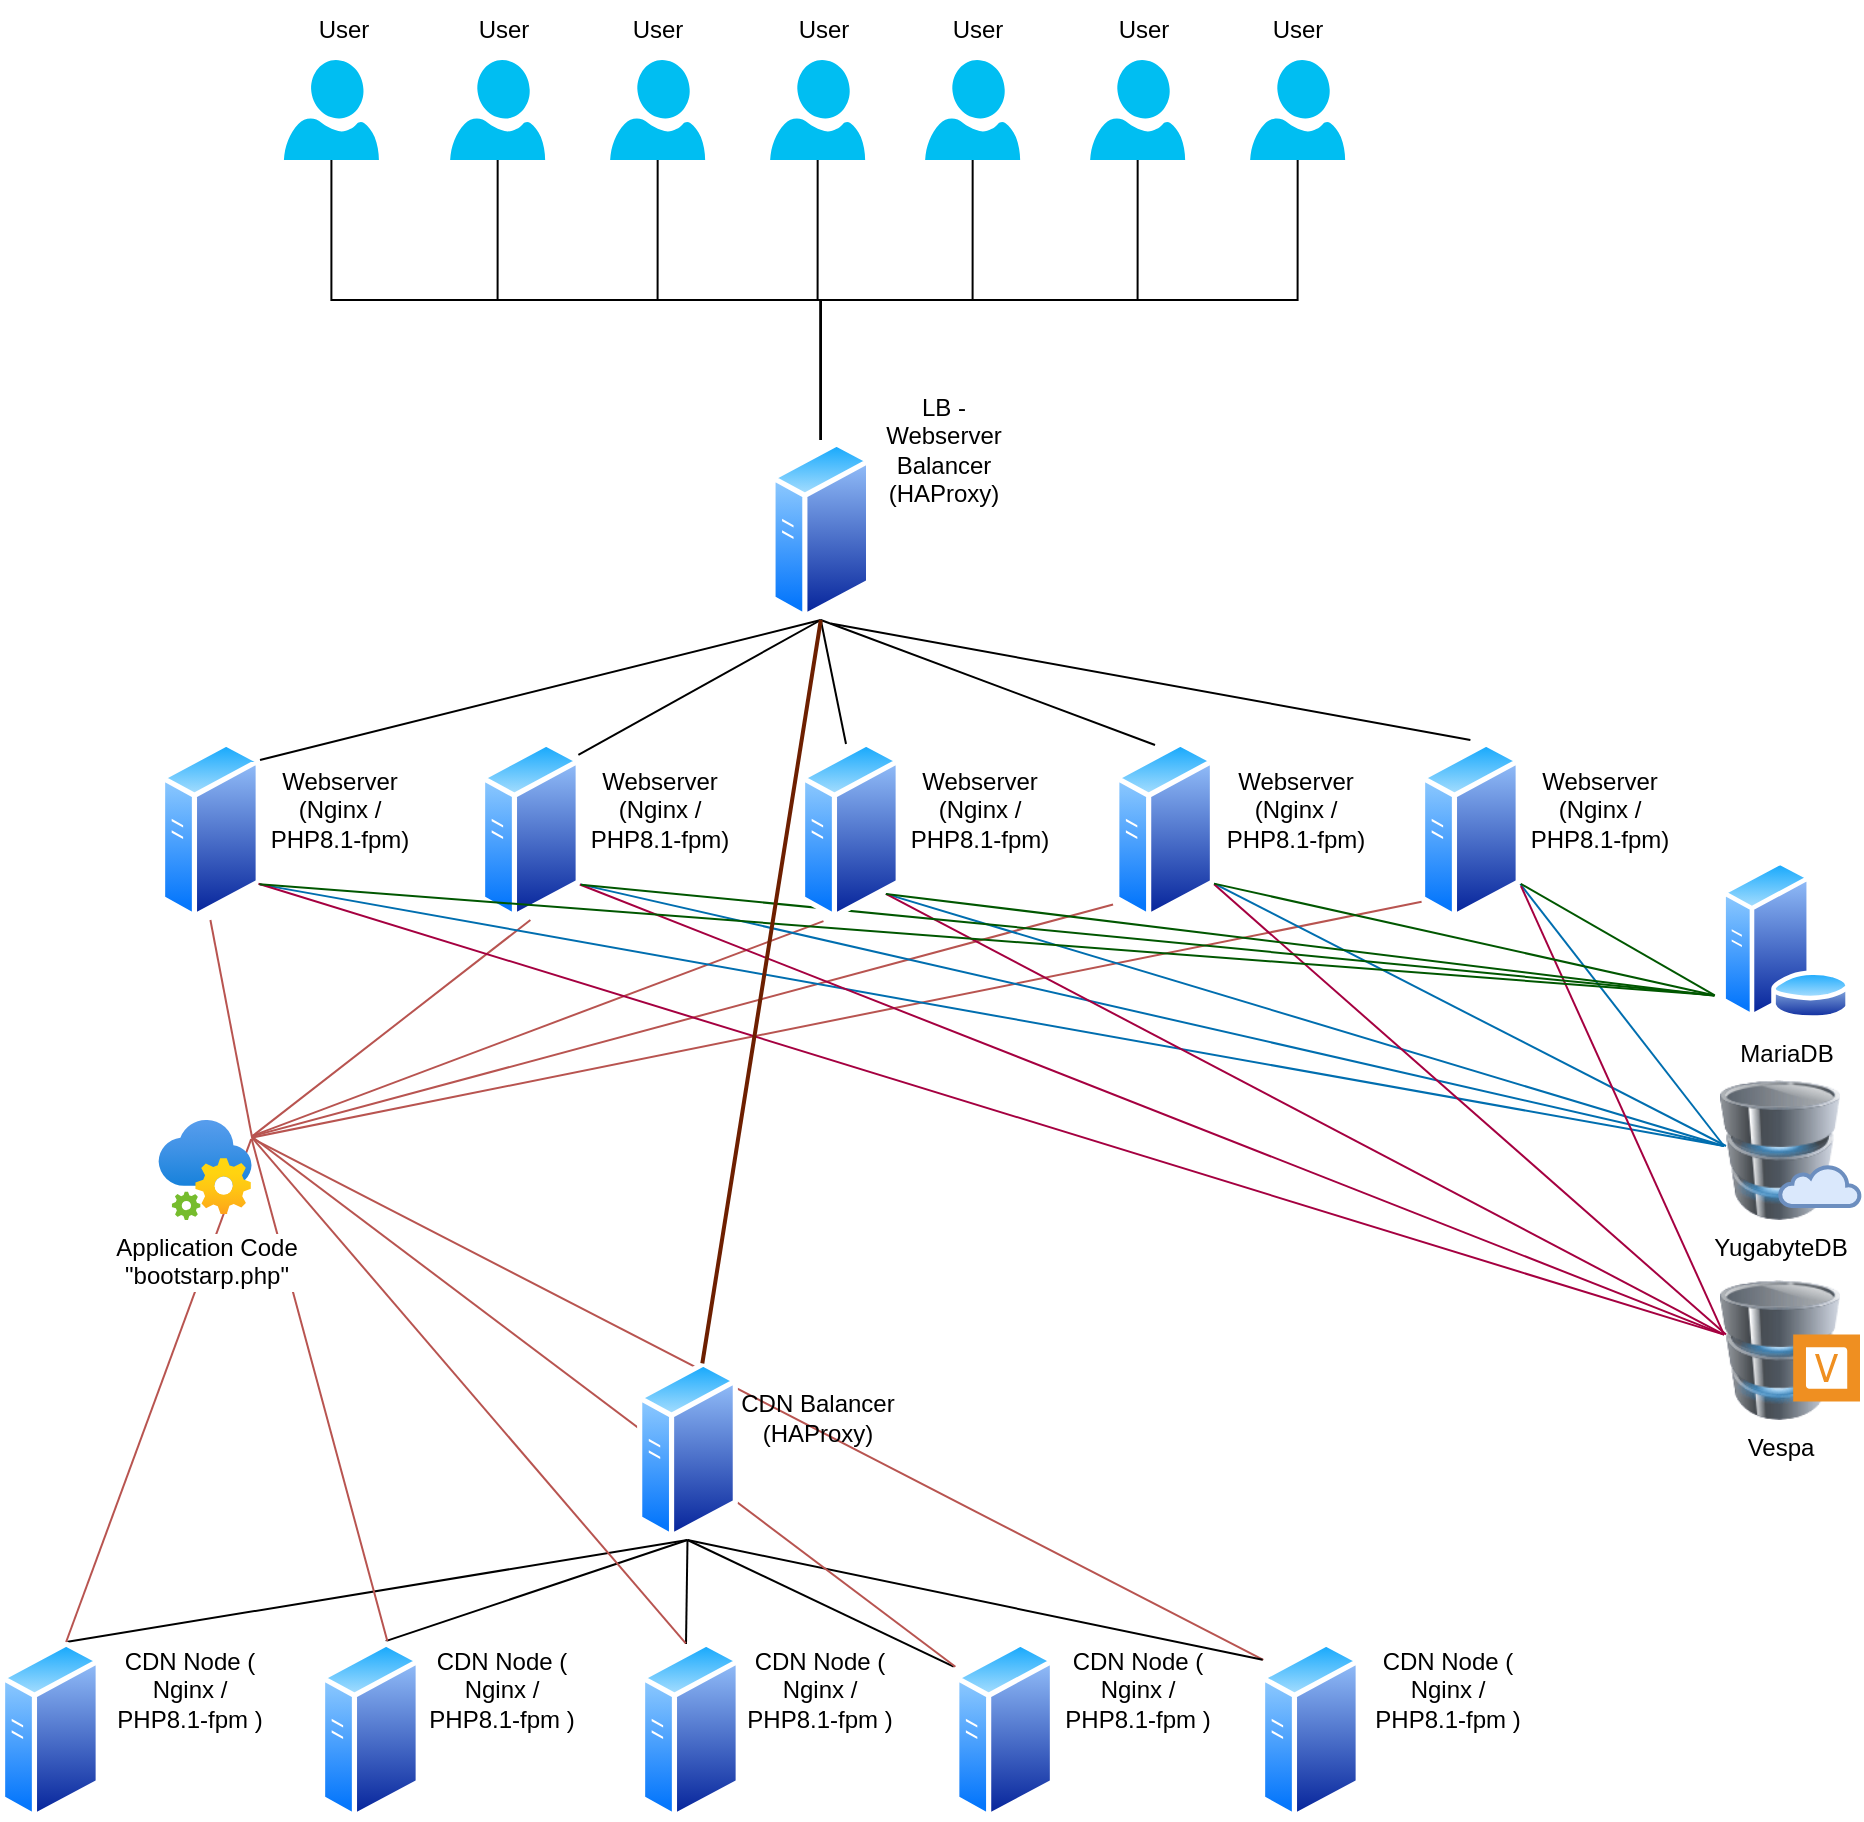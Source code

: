 <mxfile version="24.2.1" type="github">
  <diagram name="Page-1" id="3CQJeB8ll3eQGCyubroe">
    <mxGraphModel dx="2524" dy="820" grid="1" gridSize="10" guides="1" tooltips="1" connect="1" arrows="1" fold="1" page="1" pageScale="1" pageWidth="850" pageHeight="1100" math="0" shadow="0">
      <root>
        <mxCell id="0" />
        <mxCell id="1" parent="0" />
        <mxCell id="apbLcDOzzkScIm0lNbw9-207" value="" style="endArrow=none;html=1;rounded=0;entryX=0.033;entryY=0.111;entryDx=0;entryDy=0;entryPerimeter=0;fillColor=#f8cecc;strokeColor=#b85450;exitX=0.995;exitY=0.181;exitDx=0;exitDy=0;exitPerimeter=0;endFill=0;" parent="1" source="apbLcDOzzkScIm0lNbw9-192" target="apbLcDOzzkScIm0lNbw9-169" edge="1">
          <mxGeometry width="50" height="50" relative="1" as="geometry">
            <mxPoint x="16.778" y="810.55" as="sourcePoint" />
            <mxPoint x="237.4" y="895.5" as="targetPoint" />
          </mxGeometry>
        </mxCell>
        <mxCell id="apbLcDOzzkScIm0lNbw9-17" style="edgeStyle=orthogonalEdgeStyle;rounded=0;orthogonalLoop=1;jettySize=auto;html=1;exitX=0.5;exitY=1;exitDx=0;exitDy=0;exitPerimeter=0;entryX=0.5;entryY=0;entryDx=0;entryDy=0;endArrow=none;endFill=0;" parent="1" source="apbLcDOzzkScIm0lNbw9-2" target="apbLcDOzzkScIm0lNbw9-9" edge="1">
          <mxGeometry relative="1" as="geometry" />
        </mxCell>
        <mxCell id="apbLcDOzzkScIm0lNbw9-2" value="" style="verticalLabelPosition=bottom;html=1;verticalAlign=top;align=center;strokeColor=none;fillColor=#00BEF2;shape=mxgraph.azure.user;" parent="1" vertex="1">
          <mxGeometry x="111.96" y="140" width="47.5" height="50" as="geometry" />
        </mxCell>
        <mxCell id="apbLcDOzzkScIm0lNbw9-23" style="edgeStyle=orthogonalEdgeStyle;rounded=0;orthogonalLoop=1;jettySize=auto;html=1;exitX=0.5;exitY=1;exitDx=0;exitDy=0;exitPerimeter=0;entryX=0.5;entryY=0;entryDx=0;entryDy=0;endArrow=none;endFill=0;" parent="1" source="apbLcDOzzkScIm0lNbw9-3" target="apbLcDOzzkScIm0lNbw9-9" edge="1">
          <mxGeometry relative="1" as="geometry" />
        </mxCell>
        <mxCell id="apbLcDOzzkScIm0lNbw9-3" value="" style="verticalLabelPosition=bottom;html=1;verticalAlign=top;align=center;strokeColor=none;fillColor=#00BEF2;shape=mxgraph.azure.user;" parent="1" vertex="1">
          <mxGeometry x="595.08" y="140" width="47.5" height="50" as="geometry" />
        </mxCell>
        <mxCell id="apbLcDOzzkScIm0lNbw9-22" style="edgeStyle=orthogonalEdgeStyle;rounded=0;orthogonalLoop=1;jettySize=auto;html=1;exitX=0.5;exitY=1;exitDx=0;exitDy=0;exitPerimeter=0;entryX=0.5;entryY=0;entryDx=0;entryDy=0;endArrow=none;endFill=0;" parent="1" source="apbLcDOzzkScIm0lNbw9-4" target="apbLcDOzzkScIm0lNbw9-9" edge="1">
          <mxGeometry relative="1" as="geometry" />
        </mxCell>
        <mxCell id="apbLcDOzzkScIm0lNbw9-4" value="" style="verticalLabelPosition=bottom;html=1;verticalAlign=top;align=center;strokeColor=none;fillColor=#00BEF2;shape=mxgraph.azure.user;" parent="1" vertex="1">
          <mxGeometry x="515.08" y="140" width="47.5" height="50" as="geometry" />
        </mxCell>
        <mxCell id="apbLcDOzzkScIm0lNbw9-21" style="edgeStyle=orthogonalEdgeStyle;rounded=0;orthogonalLoop=1;jettySize=auto;html=1;exitX=0.5;exitY=1;exitDx=0;exitDy=0;exitPerimeter=0;entryX=0.5;entryY=0;entryDx=0;entryDy=0;endArrow=none;endFill=0;" parent="1" source="apbLcDOzzkScIm0lNbw9-5" target="apbLcDOzzkScIm0lNbw9-9" edge="1">
          <mxGeometry relative="1" as="geometry" />
        </mxCell>
        <mxCell id="apbLcDOzzkScIm0lNbw9-5" value="" style="verticalLabelPosition=bottom;html=1;verticalAlign=top;align=center;strokeColor=none;fillColor=#00BEF2;shape=mxgraph.azure.user;" parent="1" vertex="1">
          <mxGeometry x="432.58" y="140" width="47.5" height="50" as="geometry" />
        </mxCell>
        <mxCell id="apbLcDOzzkScIm0lNbw9-15" style="edgeStyle=orthogonalEdgeStyle;rounded=0;orthogonalLoop=1;jettySize=auto;html=1;exitX=0.5;exitY=1;exitDx=0;exitDy=0;exitPerimeter=0;entryX=0.5;entryY=0;entryDx=0;entryDy=0;endArrow=none;endFill=0;" parent="1" source="apbLcDOzzkScIm0lNbw9-6" target="apbLcDOzzkScIm0lNbw9-9" edge="1">
          <mxGeometry relative="1" as="geometry" />
        </mxCell>
        <mxCell id="apbLcDOzzkScIm0lNbw9-6" value="" style="verticalLabelPosition=bottom;html=1;verticalAlign=top;align=center;strokeColor=none;fillColor=#00BEF2;shape=mxgraph.azure.user;" parent="1" vertex="1">
          <mxGeometry x="355.08" y="140" width="47.5" height="50" as="geometry" />
        </mxCell>
        <mxCell id="apbLcDOzzkScIm0lNbw9-19" style="edgeStyle=orthogonalEdgeStyle;rounded=0;orthogonalLoop=1;jettySize=auto;html=1;exitX=0.5;exitY=1;exitDx=0;exitDy=0;exitPerimeter=0;entryX=0.5;entryY=0;entryDx=0;entryDy=0;endArrow=none;endFill=0;" parent="1" source="apbLcDOzzkScIm0lNbw9-7" target="apbLcDOzzkScIm0lNbw9-9" edge="1">
          <mxGeometry relative="1" as="geometry" />
        </mxCell>
        <mxCell id="apbLcDOzzkScIm0lNbw9-7" value="" style="verticalLabelPosition=bottom;html=1;verticalAlign=top;align=center;strokeColor=none;fillColor=#00BEF2;shape=mxgraph.azure.user;" parent="1" vertex="1">
          <mxGeometry x="195.08" y="140" width="47.5" height="50" as="geometry" />
        </mxCell>
        <mxCell id="apbLcDOzzkScIm0lNbw9-20" style="edgeStyle=orthogonalEdgeStyle;rounded=0;orthogonalLoop=1;jettySize=auto;html=1;exitX=0.5;exitY=1;exitDx=0;exitDy=0;exitPerimeter=0;entryX=0.5;entryY=0;entryDx=0;entryDy=0;endArrow=none;endFill=0;" parent="1" source="apbLcDOzzkScIm0lNbw9-8" target="apbLcDOzzkScIm0lNbw9-9" edge="1">
          <mxGeometry relative="1" as="geometry" />
        </mxCell>
        <mxCell id="apbLcDOzzkScIm0lNbw9-8" value="" style="verticalLabelPosition=bottom;html=1;verticalAlign=top;align=center;strokeColor=none;fillColor=#00BEF2;shape=mxgraph.azure.user;" parent="1" vertex="1">
          <mxGeometry x="275.08" y="140" width="47.5" height="50" as="geometry" />
        </mxCell>
        <mxCell id="apbLcDOzzkScIm0lNbw9-9" value="" style="image;aspect=fixed;perimeter=ellipsePerimeter;html=1;align=center;shadow=0;dashed=0;spacingTop=3;image=img/lib/active_directory/generic_server.svg;" parent="1" vertex="1">
          <mxGeometry x="355.2" y="330" width="50.4" height="90" as="geometry" />
        </mxCell>
        <mxCell id="apbLcDOzzkScIm0lNbw9-24" value="LB - Webserver Balancer (HAProxy)" style="text;html=1;strokeColor=none;fillColor=none;align=center;verticalAlign=middle;whiteSpace=wrap;rounded=0;" parent="1" vertex="1">
          <mxGeometry x="401.65" y="320" width="80" height="30" as="geometry" />
        </mxCell>
        <mxCell id="apbLcDOzzkScIm0lNbw9-37" value="" style="group" parent="1" vertex="1" connectable="0">
          <mxGeometry x="527.1" y="480" width="171.9" height="95" as="geometry" />
        </mxCell>
        <mxCell id="apbLcDOzzkScIm0lNbw9-38" value="" style="image;aspect=fixed;perimeter=ellipsePerimeter;html=1;align=center;shadow=0;dashed=0;spacingTop=3;image=img/lib/active_directory/generic_server.svg;" parent="apbLcDOzzkScIm0lNbw9-37" vertex="1">
          <mxGeometry width="50.4" height="90" as="geometry" />
        </mxCell>
        <mxCell id="apbLcDOzzkScIm0lNbw9-39" value="Webserver (Nginx / PHP8.1-fpm)" style="text;html=1;strokeColor=none;fillColor=none;align=center;verticalAlign=middle;whiteSpace=wrap;rounded=0;" parent="apbLcDOzzkScIm0lNbw9-37" vertex="1">
          <mxGeometry x="50.4" y="20" width="80" height="30" as="geometry" />
        </mxCell>
        <mxCell id="apbLcDOzzkScIm0lNbw9-40" value="" style="group" parent="1" vertex="1" connectable="0">
          <mxGeometry x="680" y="480" width="130.4" height="90" as="geometry" />
        </mxCell>
        <mxCell id="apbLcDOzzkScIm0lNbw9-41" value="" style="image;aspect=fixed;perimeter=ellipsePerimeter;html=1;align=center;shadow=0;dashed=0;spacingTop=3;image=img/lib/active_directory/generic_server.svg;" parent="apbLcDOzzkScIm0lNbw9-40" vertex="1">
          <mxGeometry width="50.4" height="90" as="geometry" />
        </mxCell>
        <mxCell id="apbLcDOzzkScIm0lNbw9-42" value="Webserver (Nginx / PHP8.1-fpm)" style="text;html=1;strokeColor=none;fillColor=none;align=center;verticalAlign=middle;whiteSpace=wrap;rounded=0;" parent="apbLcDOzzkScIm0lNbw9-40" vertex="1">
          <mxGeometry x="50.4" y="20" width="80" height="30" as="geometry" />
        </mxCell>
        <mxCell id="apbLcDOzzkScIm0lNbw9-50" value="" style="group" parent="1" vertex="1" connectable="0">
          <mxGeometry x="50" y="480" width="130.4" height="90" as="geometry" />
        </mxCell>
        <mxCell id="apbLcDOzzkScIm0lNbw9-51" value="" style="image;aspect=fixed;perimeter=ellipsePerimeter;html=1;align=center;shadow=0;dashed=0;spacingTop=3;image=img/lib/active_directory/generic_server.svg;" parent="apbLcDOzzkScIm0lNbw9-50" vertex="1">
          <mxGeometry width="50.4" height="90" as="geometry" />
        </mxCell>
        <mxCell id="apbLcDOzzkScIm0lNbw9-52" value="Webserver (Nginx / PHP8.1-fpm)" style="text;html=1;strokeColor=none;fillColor=none;align=center;verticalAlign=middle;whiteSpace=wrap;rounded=0;" parent="apbLcDOzzkScIm0lNbw9-50" vertex="1">
          <mxGeometry x="50.4" y="20" width="80" height="30" as="geometry" />
        </mxCell>
        <mxCell id="apbLcDOzzkScIm0lNbw9-53" value="" style="group" parent="1" vertex="1" connectable="0">
          <mxGeometry x="210" y="480" width="130.4" height="90" as="geometry" />
        </mxCell>
        <mxCell id="apbLcDOzzkScIm0lNbw9-54" value="" style="image;aspect=fixed;perimeter=ellipsePerimeter;html=1;align=center;shadow=0;dashed=0;spacingTop=3;image=img/lib/active_directory/generic_server.svg;" parent="apbLcDOzzkScIm0lNbw9-53" vertex="1">
          <mxGeometry width="50.4" height="90" as="geometry" />
        </mxCell>
        <mxCell id="apbLcDOzzkScIm0lNbw9-55" value="Webserver (Nginx / PHP8.1-fpm)" style="text;html=1;strokeColor=none;fillColor=none;align=center;verticalAlign=middle;whiteSpace=wrap;rounded=0;" parent="apbLcDOzzkScIm0lNbw9-53" vertex="1">
          <mxGeometry x="50.4" y="20" width="80" height="30" as="geometry" />
        </mxCell>
        <mxCell id="apbLcDOzzkScIm0lNbw9-58" value="" style="endArrow=none;html=1;rounded=0;exitX=0.5;exitY=1;exitDx=0;exitDy=0;endFill=0;" parent="1" source="apbLcDOzzkScIm0lNbw9-9" edge="1">
          <mxGeometry width="50" height="50" relative="1" as="geometry">
            <mxPoint x="390" y="720" as="sourcePoint" />
            <mxPoint x="100" y="490" as="targetPoint" />
          </mxGeometry>
        </mxCell>
        <mxCell id="apbLcDOzzkScIm0lNbw9-59" value="" style="endArrow=none;html=1;rounded=0;exitX=0.5;exitY=1;exitDx=0;exitDy=0;entryX=0.976;entryY=0.083;entryDx=0;entryDy=0;entryPerimeter=0;endFill=0;" parent="1" source="apbLcDOzzkScIm0lNbw9-9" target="apbLcDOzzkScIm0lNbw9-54" edge="1">
          <mxGeometry width="50" height="50" relative="1" as="geometry">
            <mxPoint x="370" y="450" as="sourcePoint" />
            <mxPoint x="110" y="500" as="targetPoint" />
          </mxGeometry>
        </mxCell>
        <mxCell id="apbLcDOzzkScIm0lNbw9-60" value="" style="endArrow=none;html=1;rounded=0;entryX=0.976;entryY=0.083;entryDx=0;entryDy=0;entryPerimeter=0;exitX=0.5;exitY=1;exitDx=0;exitDy=0;endFill=0;" parent="1" source="apbLcDOzzkScIm0lNbw9-9" edge="1">
          <mxGeometry width="50" height="50" relative="1" as="geometry">
            <mxPoint x="470" y="390" as="sourcePoint" />
            <mxPoint x="393" y="482" as="targetPoint" />
          </mxGeometry>
        </mxCell>
        <mxCell id="apbLcDOzzkScIm0lNbw9-61" value="" style="endArrow=none;html=1;rounded=0;entryX=0.405;entryY=0.028;entryDx=0;entryDy=0;entryPerimeter=0;exitX=0.5;exitY=1;exitDx=0;exitDy=0;endFill=0;" parent="1" source="apbLcDOzzkScIm0lNbw9-9" target="apbLcDOzzkScIm0lNbw9-38" edge="1">
          <mxGeometry width="50" height="50" relative="1" as="geometry">
            <mxPoint x="410" y="420" as="sourcePoint" />
            <mxPoint x="403" y="492" as="targetPoint" />
          </mxGeometry>
        </mxCell>
        <mxCell id="apbLcDOzzkScIm0lNbw9-62" value="" style="endArrow=none;html=1;rounded=0;exitX=0.598;exitY=1.019;exitDx=0;exitDy=0;entryX=0.5;entryY=0;entryDx=0;entryDy=0;exitPerimeter=0;endFill=0;" parent="1" source="apbLcDOzzkScIm0lNbw9-9" target="apbLcDOzzkScIm0lNbw9-41" edge="1">
          <mxGeometry width="50" height="50" relative="1" as="geometry">
            <mxPoint x="480" y="422" as="sourcePoint" />
            <mxPoint x="640" y="480" as="targetPoint" />
          </mxGeometry>
        </mxCell>
        <mxCell id="apbLcDOzzkScIm0lNbw9-160" value="CDN Balancer (HAProxy)" style="text;html=1;strokeColor=none;fillColor=none;align=center;verticalAlign=middle;whiteSpace=wrap;rounded=0;" parent="1" vertex="1">
          <mxGeometry x="338.5" y="804" width="80" height="30" as="geometry" />
        </mxCell>
        <mxCell id="apbLcDOzzkScIm0lNbw9-177" value="" style="endArrow=none;html=1;rounded=0;exitX=0.5;exitY=1;exitDx=0;exitDy=0;endFill=0;entryX=0.656;entryY=0.011;entryDx=0;entryDy=0;entryPerimeter=0;" parent="1" source="apbLcDOzzkScIm0lNbw9-159" target="apbLcDOzzkScIm0lNbw9-172" edge="1">
          <mxGeometry width="50" height="50" relative="1" as="geometry">
            <mxPoint x="310" y="1170" as="sourcePoint" />
            <mxPoint x="20" y="940" as="targetPoint" />
          </mxGeometry>
        </mxCell>
        <mxCell id="apbLcDOzzkScIm0lNbw9-178" value="" style="endArrow=none;html=1;rounded=0;exitX=0.5;exitY=1;exitDx=0;exitDy=0;entryX=0.652;entryY=0.006;entryDx=0;entryDy=0;entryPerimeter=0;endFill=0;" parent="1" source="apbLcDOzzkScIm0lNbw9-159" target="apbLcDOzzkScIm0lNbw9-175" edge="1">
          <mxGeometry width="50" height="50" relative="1" as="geometry">
            <mxPoint x="290" y="900" as="sourcePoint" />
            <mxPoint x="30" y="950" as="targetPoint" />
          </mxGeometry>
        </mxCell>
        <mxCell id="apbLcDOzzkScIm0lNbw9-179" value="" style="endArrow=none;html=1;rounded=0;entryX=0.976;entryY=0.083;entryDx=0;entryDy=0;entryPerimeter=0;exitX=0.5;exitY=1;exitDx=0;exitDy=0;endFill=0;" parent="1" source="apbLcDOzzkScIm0lNbw9-159" edge="1">
          <mxGeometry width="50" height="50" relative="1" as="geometry">
            <mxPoint x="390" y="840" as="sourcePoint" />
            <mxPoint x="313" y="932" as="targetPoint" />
          </mxGeometry>
        </mxCell>
        <mxCell id="apbLcDOzzkScIm0lNbw9-180" value="" style="endArrow=none;html=1;rounded=0;entryX=-0.005;entryY=0.148;entryDx=0;entryDy=0;entryPerimeter=0;exitX=0.5;exitY=1;exitDx=0;exitDy=0;endFill=0;" parent="1" source="apbLcDOzzkScIm0lNbw9-159" target="apbLcDOzzkScIm0lNbw9-165" edge="1">
          <mxGeometry width="50" height="50" relative="1" as="geometry">
            <mxPoint x="321" y="884" as="sourcePoint" />
            <mxPoint x="323" y="942" as="targetPoint" />
          </mxGeometry>
        </mxCell>
        <mxCell id="apbLcDOzzkScIm0lNbw9-181" value="" style="endArrow=none;html=1;rounded=0;exitX=0.5;exitY=1;exitDx=0;exitDy=0;entryX=0.026;entryY=0.11;entryDx=0;entryDy=0;endFill=0;entryPerimeter=0;" parent="1" source="apbLcDOzzkScIm0lNbw9-159" target="apbLcDOzzkScIm0lNbw9-169" edge="1">
          <mxGeometry width="50" height="50" relative="1" as="geometry">
            <mxPoint x="400" y="872" as="sourcePoint" />
            <mxPoint x="560" y="930" as="targetPoint" />
          </mxGeometry>
        </mxCell>
        <mxCell id="apbLcDOzzkScIm0lNbw9-162" value="" style="image;aspect=fixed;perimeter=ellipsePerimeter;html=1;align=center;shadow=0;dashed=0;spacingTop=3;image=img/lib/active_directory/generic_server.svg;container=0;" parent="1" vertex="1">
          <mxGeometry x="290" y="930" width="50.4" height="90" as="geometry" />
        </mxCell>
        <mxCell id="apbLcDOzzkScIm0lNbw9-165" value="" style="image;aspect=fixed;perimeter=ellipsePerimeter;html=1;align=center;shadow=0;dashed=0;spacingTop=3;image=img/lib/active_directory/generic_server.svg;container=0;" parent="1" vertex="1">
          <mxGeometry x="447.1" y="930" width="50.4" height="90" as="geometry" />
        </mxCell>
        <mxCell id="apbLcDOzzkScIm0lNbw9-169" value="" style="image;aspect=fixed;perimeter=ellipsePerimeter;html=1;align=center;shadow=0;dashed=0;spacingTop=3;image=img/lib/active_directory/generic_server.svg;container=0;" parent="1" vertex="1">
          <mxGeometry x="600" y="930" width="50.4" height="90" as="geometry" />
        </mxCell>
        <mxCell id="apbLcDOzzkScIm0lNbw9-172" value="" style="image;aspect=fixed;perimeter=ellipsePerimeter;html=1;align=center;shadow=0;dashed=0;spacingTop=3;image=img/lib/active_directory/generic_server.svg;container=0;" parent="1" vertex="1">
          <mxGeometry x="-30" y="930" width="50.4" height="90" as="geometry" />
        </mxCell>
        <mxCell id="apbLcDOzzkScIm0lNbw9-173" value="CDN Node ( Nginx / PHP8.1-fpm )" style="text;html=1;strokeColor=none;fillColor=none;align=center;verticalAlign=middle;whiteSpace=wrap;rounded=0;container=0;" parent="1" vertex="1">
          <mxGeometry x="25.4" y="940" width="80" height="30" as="geometry" />
        </mxCell>
        <mxCell id="apbLcDOzzkScIm0lNbw9-175" value="" style="image;aspect=fixed;perimeter=ellipsePerimeter;html=1;align=center;shadow=0;dashed=0;spacingTop=3;image=img/lib/active_directory/generic_server.svg;container=0;" parent="1" vertex="1">
          <mxGeometry x="130" y="930" width="50.4" height="90" as="geometry" />
        </mxCell>
        <mxCell id="apbLcDOzzkScIm0lNbw9-182" value="CDN Node ( Nginx / PHP8.1-fpm )" style="text;html=1;strokeColor=none;fillColor=none;align=center;verticalAlign=middle;whiteSpace=wrap;rounded=0;container=0;" parent="1" vertex="1">
          <mxGeometry x="181.4" y="940" width="80" height="30" as="geometry" />
        </mxCell>
        <mxCell id="apbLcDOzzkScIm0lNbw9-183" value="CDN Node ( Nginx / PHP8.1-fpm )" style="text;html=1;strokeColor=none;fillColor=none;align=center;verticalAlign=middle;whiteSpace=wrap;rounded=0;container=0;" parent="1" vertex="1">
          <mxGeometry x="340.4" y="940" width="80" height="30" as="geometry" />
        </mxCell>
        <mxCell id="apbLcDOzzkScIm0lNbw9-184" value="CDN Node ( Nginx / PHP8.1-fpm )" style="text;html=1;strokeColor=none;fillColor=none;align=center;verticalAlign=middle;whiteSpace=wrap;rounded=0;container=0;" parent="1" vertex="1">
          <mxGeometry x="498.5" y="940" width="80" height="30" as="geometry" />
        </mxCell>
        <mxCell id="apbLcDOzzkScIm0lNbw9-185" value="CDN Node ( Nginx / PHP8.1-fpm )" style="text;html=1;strokeColor=none;fillColor=none;align=center;verticalAlign=middle;whiteSpace=wrap;rounded=0;container=0;" parent="1" vertex="1">
          <mxGeometry x="654.4" y="940" width="80" height="30" as="geometry" />
        </mxCell>
        <mxCell id="apbLcDOzzkScIm0lNbw9-195" value="" style="endArrow=none;html=1;rounded=0;fillColor=#f8cecc;strokeColor=#b85450;endFill=0;entryX=0.656;entryY=0.011;entryDx=0;entryDy=0;entryPerimeter=0;exitX=0.99;exitY=0.191;exitDx=0;exitDy=0;exitPerimeter=0;" parent="1" source="apbLcDOzzkScIm0lNbw9-192" target="apbLcDOzzkScIm0lNbw9-172" edge="1">
          <mxGeometry width="50" height="50" relative="1" as="geometry">
            <mxPoint x="100" y="680" as="sourcePoint" />
            <mxPoint x="-3.58" y="930" as="targetPoint" />
          </mxGeometry>
        </mxCell>
        <mxCell id="apbLcDOzzkScIm0lNbw9-196" value="" style="endArrow=none;html=1;rounded=0;entryX=0.5;entryY=1;entryDx=0;entryDy=0;fillColor=#f8cecc;strokeColor=#b85450;exitX=1;exitY=0.177;exitDx=0;exitDy=0;exitPerimeter=0;endFill=0;" parent="1" source="apbLcDOzzkScIm0lNbw9-192" target="apbLcDOzzkScIm0lNbw9-51" edge="1">
          <mxGeometry width="50" height="50" relative="1" as="geometry">
            <mxPoint x="80" y="640" as="sourcePoint" />
            <mxPoint x="80" y="600" as="targetPoint" />
          </mxGeometry>
        </mxCell>
        <mxCell id="apbLcDOzzkScIm0lNbw9-197" value="" style="endArrow=none;html=1;rounded=0;entryX=0.5;entryY=1;entryDx=0;entryDy=0;exitX=0.995;exitY=0.167;exitDx=0;exitDy=0;exitPerimeter=0;fillColor=#f8cecc;strokeColor=#b85450;endFill=0;" parent="1" source="apbLcDOzzkScIm0lNbw9-192" target="apbLcDOzzkScIm0lNbw9-54" edge="1">
          <mxGeometry width="50" height="50" relative="1" as="geometry">
            <mxPoint x="80" y="660" as="sourcePoint" />
            <mxPoint x="68" y="579" as="targetPoint" />
          </mxGeometry>
        </mxCell>
        <mxCell id="apbLcDOzzkScIm0lNbw9-199" value="" style="endArrow=none;html=1;rounded=0;fillColor=#f8cecc;strokeColor=#b85450;exitX=0.99;exitY=0.163;exitDx=0;exitDy=0;exitPerimeter=0;endFill=0;entryX=0.233;entryY=1.006;entryDx=0;entryDy=0;entryPerimeter=0;" parent="1" source="apbLcDOzzkScIm0lNbw9-192" target="apbLcDOzzkScIm0lNbw9-32" edge="1">
          <mxGeometry width="50" height="50" relative="1" as="geometry">
            <mxPoint x="90" y="670" as="sourcePoint" />
            <mxPoint x="360" y="570" as="targetPoint" />
          </mxGeometry>
        </mxCell>
        <mxCell id="apbLcDOzzkScIm0lNbw9-200" value="" style="endArrow=none;html=1;rounded=0;exitX=1;exitY=0.163;exitDx=0;exitDy=0;exitPerimeter=0;fillColor=#f8cecc;strokeColor=#b85450;endFill=0;entryX=-0.011;entryY=0.914;entryDx=0;entryDy=0;entryPerimeter=0;" parent="1" source="apbLcDOzzkScIm0lNbw9-192" target="apbLcDOzzkScIm0lNbw9-38" edge="1">
          <mxGeometry width="50" height="50" relative="1" as="geometry">
            <mxPoint x="110" y="680" as="sourcePoint" />
            <mxPoint x="520" y="560" as="targetPoint" />
          </mxGeometry>
        </mxCell>
        <mxCell id="apbLcDOzzkScIm0lNbw9-202" value="" style="endArrow=none;html=1;rounded=0;fillColor=#f8cecc;strokeColor=#b85450;exitX=1.015;exitY=0.172;exitDx=0;exitDy=0;exitPerimeter=0;endFill=0;entryX=0.016;entryY=0.899;entryDx=0;entryDy=0;entryPerimeter=0;" parent="1" source="apbLcDOzzkScIm0lNbw9-192" target="apbLcDOzzkScIm0lNbw9-41" edge="1">
          <mxGeometry width="50" height="50" relative="1" as="geometry">
            <mxPoint x="80" y="640" as="sourcePoint" />
            <mxPoint x="670" y="560" as="targetPoint" />
          </mxGeometry>
        </mxCell>
        <mxCell id="apbLcDOzzkScIm0lNbw9-204" value="" style="endArrow=none;html=1;rounded=0;entryX=0.668;entryY=0.006;entryDx=0;entryDy=0;entryPerimeter=0;fillColor=#f8cecc;strokeColor=#b85450;endFill=0;exitX=0.995;exitY=0.191;exitDx=0;exitDy=0;exitPerimeter=0;" parent="1" source="apbLcDOzzkScIm0lNbw9-192" target="apbLcDOzzkScIm0lNbw9-175" edge="1">
          <mxGeometry width="50" height="50" relative="1" as="geometry">
            <mxPoint x="17.06" y="808.575" as="sourcePoint" />
            <mxPoint x="151.06" y="814" as="targetPoint" />
          </mxGeometry>
        </mxCell>
        <mxCell id="apbLcDOzzkScIm0lNbw9-205" value="" style="endArrow=none;html=1;rounded=0;entryX=0.454;entryY=0.019;entryDx=0;entryDy=0;entryPerimeter=0;fillColor=#f8cecc;strokeColor=#b85450;exitX=0.995;exitY=0.172;exitDx=0;exitDy=0;exitPerimeter=0;endFill=0;" parent="1" source="apbLcDOzzkScIm0lNbw9-192" target="apbLcDOzzkScIm0lNbw9-162" edge="1">
          <mxGeometry width="50" height="50" relative="1" as="geometry">
            <mxPoint x="16.966" y="810.8" as="sourcePoint" />
            <mxPoint x="180.4" y="911" as="targetPoint" />
          </mxGeometry>
        </mxCell>
        <mxCell id="apbLcDOzzkScIm0lNbw9-206" value="" style="endArrow=none;html=1;rounded=0;entryX=0.012;entryY=0.149;entryDx=0;entryDy=0;entryPerimeter=0;fillColor=#f8cecc;strokeColor=#b85450;exitX=1.006;exitY=0.173;exitDx=0;exitDy=0;exitPerimeter=0;endFill=0;" parent="1" source="apbLcDOzzkScIm0lNbw9-192" target="apbLcDOzzkScIm0lNbw9-165" edge="1">
          <mxGeometry width="50" height="50" relative="1" as="geometry">
            <mxPoint x="16.778" y="810.65" as="sourcePoint" />
            <mxPoint x="221.2" y="911" as="targetPoint" />
          </mxGeometry>
        </mxCell>
        <mxCell id="lut920hTAtwZaciV1QiT-2" value="&lt;div&gt;MariaDB&lt;/div&gt;" style="image;aspect=fixed;perimeter=ellipsePerimeter;html=1;align=center;shadow=0;dashed=0;spacingTop=3;image=img/lib/active_directory/database_server.svg;" parent="1" vertex="1">
          <mxGeometry x="830" y="540" width="65.6" height="80" as="geometry" />
        </mxCell>
        <mxCell id="lut920hTAtwZaciV1QiT-8" value="" style="group" parent="1" vertex="1" connectable="0">
          <mxGeometry x="830" y="650" width="70" height="70" as="geometry" />
        </mxCell>
        <mxCell id="lut920hTAtwZaciV1QiT-4" value="YugabyteDB" style="image;html=1;image=img/lib/clip_art/computers/Database_128x128.png" parent="lut920hTAtwZaciV1QiT-8" vertex="1">
          <mxGeometry width="60" height="70" as="geometry" />
        </mxCell>
        <mxCell id="lut920hTAtwZaciV1QiT-7" value="" style="html=1;verticalLabelPosition=bottom;align=center;labelBackgroundColor=#ffffff;verticalAlign=top;strokeWidth=2;strokeColor=#6c8ebf;shadow=0;dashed=0;shape=mxgraph.ios7.icons.cloud;fillColor=#dae8fc;" parent="lut920hTAtwZaciV1QiT-8" vertex="1">
          <mxGeometry x="30" y="43" width="40" height="20" as="geometry" />
        </mxCell>
        <mxCell id="lut920hTAtwZaciV1QiT-33" value="" style="endArrow=none;html=1;rounded=0;entryX=-0.043;entryY=0.845;entryDx=0;entryDy=0;entryPerimeter=0;exitX=0.995;exitY=0.8;exitDx=0;exitDy=0;fillColor=#1ba1e2;strokeColor=#006EAF;exitPerimeter=0;endFill=0;" parent="lut920hTAtwZaciV1QiT-8" source="apbLcDOzzkScIm0lNbw9-41" edge="1">
          <mxGeometry width="50" height="50" relative="1" as="geometry">
            <mxPoint x="-97" y="-30" as="sourcePoint" />
            <mxPoint x="2" y="33" as="targetPoint" />
          </mxGeometry>
        </mxCell>
        <mxCell id="lut920hTAtwZaciV1QiT-34" value="" style="endArrow=none;html=1;rounded=0;entryX=-0.038;entryY=0.847;entryDx=0;entryDy=0;fillColor=#1ba1e2;strokeColor=#006EAF;exitX=0.993;exitY=0.798;exitDx=0;exitDy=0;entryPerimeter=0;exitPerimeter=0;endFill=0;" parent="lut920hTAtwZaciV1QiT-8" source="apbLcDOzzkScIm0lNbw9-38" edge="1">
          <mxGeometry width="50" height="50" relative="1" as="geometry">
            <mxPoint x="-284" y="-10" as="sourcePoint" />
            <mxPoint x="3" y="33" as="targetPoint" />
          </mxGeometry>
        </mxCell>
        <mxCell id="lut920hTAtwZaciV1QiT-35" value="" style="endArrow=none;html=1;rounded=0;fillColor=#1ba1e2;strokeColor=#006EAF;exitX=1;exitY=1;exitDx=0;exitDy=0;entryX=-0.044;entryY=0.848;entryDx=0;entryDy=0;entryPerimeter=0;endFill=0;" parent="lut920hTAtwZaciV1QiT-8" source="apbLcDOzzkScIm0lNbw9-32" edge="1">
          <mxGeometry width="50" height="50" relative="1" as="geometry">
            <mxPoint x="-412" y="-18" as="sourcePoint" />
            <mxPoint x="2" y="33" as="targetPoint" />
          </mxGeometry>
        </mxCell>
        <mxCell id="lut920hTAtwZaciV1QiT-36" value="" style="endArrow=none;html=1;rounded=0;fillColor=#1ba1e2;strokeColor=#006EAF;exitX=0.997;exitY=0.802;exitDx=0;exitDy=0;entryX=-0.044;entryY=0.845;entryDx=0;entryDy=0;entryPerimeter=0;exitPerimeter=0;endFill=0;" parent="lut920hTAtwZaciV1QiT-8" source="apbLcDOzzkScIm0lNbw9-54" edge="1">
          <mxGeometry width="50" height="50" relative="1" as="geometry">
            <mxPoint x="-601" y="-10" as="sourcePoint" />
            <mxPoint x="2" y="33" as="targetPoint" />
          </mxGeometry>
        </mxCell>
        <mxCell id="lut920hTAtwZaciV1QiT-37" value="" style="endArrow=none;html=1;rounded=0;fillColor=#1ba1e2;strokeColor=#006EAF;exitX=0.99;exitY=0.802;exitDx=0;exitDy=0;entryX=-0.044;entryY=0.845;entryDx=0;entryDy=0;entryPerimeter=0;exitPerimeter=0;endFill=0;" parent="lut920hTAtwZaciV1QiT-8" source="apbLcDOzzkScIm0lNbw9-51" edge="1">
          <mxGeometry width="50" height="50" relative="1" as="geometry">
            <mxPoint x="-750" y="-5" as="sourcePoint" />
            <mxPoint x="2" y="33" as="targetPoint" />
          </mxGeometry>
        </mxCell>
        <mxCell id="lut920hTAtwZaciV1QiT-19" value="" style="group" parent="1" vertex="1" connectable="0">
          <mxGeometry x="830" y="750" width="70" height="70" as="geometry" />
        </mxCell>
        <mxCell id="lut920hTAtwZaciV1QiT-17" value="Vespa" style="image;html=1;image=img/lib/clip_art/computers/Database_128x128.png" parent="lut920hTAtwZaciV1QiT-19" vertex="1">
          <mxGeometry width="60" height="70" as="geometry" />
        </mxCell>
        <mxCell id="lut920hTAtwZaciV1QiT-15" value="" style="shadow=0;dashed=0;html=1;strokeColor=none;fillColor=#EF8F21;labelPosition=center;verticalLabelPosition=bottom;verticalAlign=top;align=center;outlineConnect=0;shape=mxgraph.veeam.2d.veeam_availability_suite;" parent="lut920hTAtwZaciV1QiT-19" vertex="1">
          <mxGeometry x="36.6" y="27.3" width="33.4" height="33.4" as="geometry" />
        </mxCell>
        <mxCell id="lut920hTAtwZaciV1QiT-38" value="" style="endArrow=none;html=1;rounded=0;entryX=-0.043;entryY=0.845;entryDx=0;entryDy=0;entryPerimeter=0;exitX=1.002;exitY=0.811;exitDx=0;exitDy=0;fillColor=#d80073;strokeColor=#A50040;exitPerimeter=0;endFill=0;" parent="lut920hTAtwZaciV1QiT-19" source="apbLcDOzzkScIm0lNbw9-41" edge="1">
          <mxGeometry width="50" height="50" relative="1" as="geometry">
            <mxPoint x="-100" y="-103.7" as="sourcePoint" />
            <mxPoint x="2" y="27.3" as="targetPoint" />
          </mxGeometry>
        </mxCell>
        <mxCell id="lut920hTAtwZaciV1QiT-39" value="" style="endArrow=none;html=1;rounded=0;entryX=-0.038;entryY=0.847;entryDx=0;entryDy=0;fillColor=#d80073;strokeColor=#A50040;exitX=0.991;exitY=0.802;exitDx=0;exitDy=0;entryPerimeter=0;exitPerimeter=0;endFill=0;" parent="lut920hTAtwZaciV1QiT-19" source="apbLcDOzzkScIm0lNbw9-38" edge="1">
          <mxGeometry width="50" height="50" relative="1" as="geometry">
            <mxPoint x="-253" y="-103.7" as="sourcePoint" />
            <mxPoint x="3" y="27.3" as="targetPoint" />
          </mxGeometry>
        </mxCell>
        <mxCell id="lut920hTAtwZaciV1QiT-40" value="" style="endArrow=none;html=1;rounded=0;fillColor=#d80073;strokeColor=#A50040;exitX=1;exitY=1;exitDx=0;exitDy=0;entryX=-0.044;entryY=0.848;entryDx=0;entryDy=0;entryPerimeter=0;endFill=0;" parent="lut920hTAtwZaciV1QiT-19" source="apbLcDOzzkScIm0lNbw9-32" edge="1">
          <mxGeometry width="50" height="50" relative="1" as="geometry">
            <mxPoint x="-417" y="-98.7" as="sourcePoint" />
            <mxPoint x="2" y="27.3" as="targetPoint" />
          </mxGeometry>
        </mxCell>
        <mxCell id="lut920hTAtwZaciV1QiT-41" value="" style="endArrow=none;html=1;rounded=0;fillColor=#d80073;strokeColor=#A50040;exitX=0.99;exitY=0.803;exitDx=0;exitDy=0;entryX=-0.044;entryY=0.845;entryDx=0;entryDy=0;entryPerimeter=0;exitPerimeter=0;endFill=0;" parent="lut920hTAtwZaciV1QiT-19" source="apbLcDOzzkScIm0lNbw9-54" edge="1">
          <mxGeometry width="50" height="50" relative="1" as="geometry">
            <mxPoint x="-570" y="-103.7" as="sourcePoint" />
            <mxPoint x="2" y="27.3" as="targetPoint" />
          </mxGeometry>
        </mxCell>
        <mxCell id="lut920hTAtwZaciV1QiT-42" value="" style="endArrow=none;html=1;rounded=0;fillColor=#d80073;strokeColor=#A50040;exitX=0.977;exitY=0.799;exitDx=0;exitDy=0;entryX=-0.044;entryY=0.845;entryDx=0;entryDy=0;entryPerimeter=0;exitPerimeter=0;endFill=0;" parent="lut920hTAtwZaciV1QiT-19" source="apbLcDOzzkScIm0lNbw9-51" edge="1">
          <mxGeometry width="50" height="50" relative="1" as="geometry">
            <mxPoint x="-730" y="-103.7" as="sourcePoint" />
            <mxPoint x="2" y="27.3" as="targetPoint" />
          </mxGeometry>
        </mxCell>
        <mxCell id="lut920hTAtwZaciV1QiT-20" value="" style="endArrow=none;html=1;rounded=0;entryX=-0.043;entryY=0.845;entryDx=0;entryDy=0;entryPerimeter=0;exitX=1;exitY=0.799;exitDx=0;exitDy=0;fillColor=#008a00;strokeColor=#005700;exitPerimeter=0;endFill=0;" parent="1" source="apbLcDOzzkScIm0lNbw9-41" target="lut920hTAtwZaciV1QiT-2" edge="1">
          <mxGeometry width="50" height="50" relative="1" as="geometry">
            <mxPoint x="740" y="570" as="sourcePoint" />
            <mxPoint x="560" y="650" as="targetPoint" />
          </mxGeometry>
        </mxCell>
        <mxCell id="lut920hTAtwZaciV1QiT-21" value="" style="endArrow=none;html=1;rounded=0;entryX=-0.038;entryY=0.847;entryDx=0;entryDy=0;fillColor=#008a00;strokeColor=#005700;entryPerimeter=0;exitX=0.99;exitY=0.798;exitDx=0;exitDy=0;exitPerimeter=0;endFill=0;" parent="1" source="apbLcDOzzkScIm0lNbw9-38" target="lut920hTAtwZaciV1QiT-2" edge="1">
          <mxGeometry width="50" height="50" relative="1" as="geometry">
            <mxPoint x="570" y="570" as="sourcePoint" />
            <mxPoint x="837" y="569" as="targetPoint" />
          </mxGeometry>
        </mxCell>
        <mxCell id="lut920hTAtwZaciV1QiT-23" value="" style="endArrow=none;html=1;rounded=0;fillColor=#008a00;strokeColor=#005700;exitX=1;exitY=1;exitDx=0;exitDy=0;entryX=-0.044;entryY=0.848;entryDx=0;entryDy=0;entryPerimeter=0;endFill=0;" parent="1" source="apbLcDOzzkScIm0lNbw9-32" target="lut920hTAtwZaciV1QiT-2" edge="1">
          <mxGeometry width="50" height="50" relative="1" as="geometry">
            <mxPoint x="510" y="605" as="sourcePoint" />
            <mxPoint x="800" y="620" as="targetPoint" />
          </mxGeometry>
        </mxCell>
        <mxCell id="lut920hTAtwZaciV1QiT-24" value="" style="endArrow=none;html=1;rounded=0;fillColor=#008a00;strokeColor=#005700;exitX=1.001;exitY=0.804;exitDx=0;exitDy=0;entryX=-0.044;entryY=0.845;entryDx=0;entryDy=0;entryPerimeter=0;exitPerimeter=0;endFill=0;" parent="1" source="apbLcDOzzkScIm0lNbw9-54" target="lut920hTAtwZaciV1QiT-2" edge="1">
          <mxGeometry width="50" height="50" relative="1" as="geometry">
            <mxPoint x="423" y="567" as="sourcePoint" />
            <mxPoint x="800" y="610" as="targetPoint" />
          </mxGeometry>
        </mxCell>
        <mxCell id="lut920hTAtwZaciV1QiT-25" value="" style="endArrow=none;html=1;rounded=0;fillColor=#008a00;strokeColor=#005700;exitX=0.987;exitY=0.802;exitDx=0;exitDy=0;entryX=-0.044;entryY=0.845;entryDx=0;entryDy=0;entryPerimeter=0;exitPerimeter=0;endFill=0;" parent="1" source="apbLcDOzzkScIm0lNbw9-51" target="lut920hTAtwZaciV1QiT-2" edge="1">
          <mxGeometry width="50" height="50" relative="1" as="geometry">
            <mxPoint x="234" y="575" as="sourcePoint" />
            <mxPoint x="820" y="640" as="targetPoint" />
          </mxGeometry>
        </mxCell>
        <mxCell id="apbLcDOzzkScIm0lNbw9-192" value="&lt;div&gt;Application Code&lt;/div&gt;&lt;div&gt;&quot;bootstarp.php&quot;&lt;/div&gt;" style="image;aspect=fixed;html=1;points=[];align=center;fontSize=12;image=img/lib/azure2/integration/App_Configuration.svg;" parent="1" vertex="1">
          <mxGeometry x="49" y="670" width="47.06" height="50" as="geometry" />
        </mxCell>
        <mxCell id="apbLcDOzzkScIm0lNbw9-159" value="" style="image;aspect=fixed;perimeter=ellipsePerimeter;html=1;align=center;shadow=0;dashed=0;spacingTop=3;image=img/lib/active_directory/generic_server.svg;" parent="1" vertex="1">
          <mxGeometry x="288.55" y="790" width="50.4" height="90" as="geometry" />
        </mxCell>
        <mxCell id="lut920hTAtwZaciV1QiT-44" value="" style="endArrow=none;html=1;rounded=0;exitX=0.647;exitY=0.019;exitDx=0;exitDy=0;fillColor=#a0522d;strokeColor=#6D1F00;entryX=0.5;entryY=1;entryDx=0;entryDy=0;exitPerimeter=0;strokeWidth=2;" parent="1" source="apbLcDOzzkScIm0lNbw9-159" target="apbLcDOzzkScIm0lNbw9-9" edge="1">
          <mxGeometry width="50" height="50" relative="1" as="geometry">
            <mxPoint x="340" y="720" as="sourcePoint" />
            <mxPoint x="380" y="460" as="targetPoint" />
          </mxGeometry>
        </mxCell>
        <mxCell id="apbLcDOzzkScIm0lNbw9-31" value="" style="group" parent="1" vertex="1" connectable="0">
          <mxGeometry x="370" y="480" width="130.4" height="90" as="geometry" />
        </mxCell>
        <mxCell id="apbLcDOzzkScIm0lNbw9-32" value="" style="image;aspect=fixed;perimeter=ellipsePerimeter;html=1;align=center;shadow=0;dashed=0;spacingTop=3;image=img/lib/active_directory/generic_server.svg;" parent="apbLcDOzzkScIm0lNbw9-31" vertex="1">
          <mxGeometry width="50.4" height="90" as="geometry" />
        </mxCell>
        <mxCell id="apbLcDOzzkScIm0lNbw9-33" value="Webserver (Nginx / PHP8.1-fpm)" style="text;html=1;strokeColor=none;fillColor=none;align=center;verticalAlign=middle;whiteSpace=wrap;rounded=0;" parent="apbLcDOzzkScIm0lNbw9-31" vertex="1">
          <mxGeometry x="50.4" y="20" width="80" height="30" as="geometry" />
        </mxCell>
        <mxCell id="kpQTf_fqUC90-hkx59C3-1" value="User" style="text;html=1;strokeColor=none;fillColor=none;align=center;verticalAlign=middle;whiteSpace=wrap;rounded=0;" parent="1" vertex="1">
          <mxGeometry x="588.83" y="110" width="60" height="30" as="geometry" />
        </mxCell>
        <mxCell id="kpQTf_fqUC90-hkx59C3-2" value="User" style="text;html=1;strokeColor=none;fillColor=none;align=center;verticalAlign=middle;whiteSpace=wrap;rounded=0;" parent="1" vertex="1">
          <mxGeometry x="111.96" y="110" width="60" height="30" as="geometry" />
        </mxCell>
        <mxCell id="kpQTf_fqUC90-hkx59C3-4" value="User" style="text;html=1;strokeColor=none;fillColor=none;align=center;verticalAlign=middle;whiteSpace=wrap;rounded=0;" parent="1" vertex="1">
          <mxGeometry x="511.96" y="110" width="60" height="30" as="geometry" />
        </mxCell>
        <mxCell id="kpQTf_fqUC90-hkx59C3-5" value="User" style="text;html=1;strokeColor=none;fillColor=none;align=center;verticalAlign=middle;whiteSpace=wrap;rounded=0;" parent="1" vertex="1">
          <mxGeometry x="429.06" y="110" width="60" height="30" as="geometry" />
        </mxCell>
        <mxCell id="kpQTf_fqUC90-hkx59C3-6" value="User" style="text;html=1;strokeColor=none;fillColor=none;align=center;verticalAlign=middle;whiteSpace=wrap;rounded=0;" parent="1" vertex="1">
          <mxGeometry x="351.96" y="110" width="60" height="30" as="geometry" />
        </mxCell>
        <mxCell id="kpQTf_fqUC90-hkx59C3-8" value="User" style="text;html=1;strokeColor=none;fillColor=none;align=center;verticalAlign=middle;whiteSpace=wrap;rounded=0;" parent="1" vertex="1">
          <mxGeometry x="269.06" y="110" width="60" height="30" as="geometry" />
        </mxCell>
        <mxCell id="kpQTf_fqUC90-hkx59C3-9" value="User" style="text;html=1;strokeColor=none;fillColor=none;align=center;verticalAlign=middle;whiteSpace=wrap;rounded=0;" parent="1" vertex="1">
          <mxGeometry x="191.96" y="110" width="60" height="30" as="geometry" />
        </mxCell>
      </root>
    </mxGraphModel>
  </diagram>
</mxfile>
